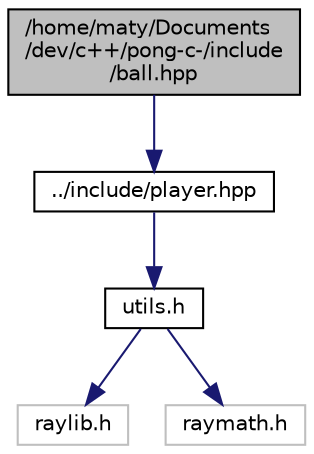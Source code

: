 digraph "/home/maty/Documents/dev/c++/pong-c-/include/ball.hpp"
{
 // LATEX_PDF_SIZE
  edge [fontname="Helvetica",fontsize="10",labelfontname="Helvetica",labelfontsize="10"];
  node [fontname="Helvetica",fontsize="10",shape=record];
  Node1 [label="/home/maty/Documents\l/dev/c++/pong-c-/include\l/ball.hpp",height=0.2,width=0.4,color="black", fillcolor="grey75", style="filled", fontcolor="black",tooltip="This file contains the ball class."];
  Node1 -> Node2 [color="midnightblue",fontsize="10",style="solid"];
  Node2 [label="../include/player.hpp",height=0.2,width=0.4,color="black", fillcolor="white", style="filled",URL="$player_8hpp.html",tooltip="This file contains the player class."];
  Node2 -> Node3 [color="midnightblue",fontsize="10",style="solid"];
  Node3 [label="utils.h",height=0.2,width=0.4,color="black", fillcolor="white", style="filled",URL="$utils_8h.html",tooltip="This is a simple utility library."];
  Node3 -> Node4 [color="midnightblue",fontsize="10",style="solid"];
  Node4 [label="raylib.h",height=0.2,width=0.4,color="grey75", fillcolor="white", style="filled",tooltip=" "];
  Node3 -> Node5 [color="midnightblue",fontsize="10",style="solid"];
  Node5 [label="raymath.h",height=0.2,width=0.4,color="grey75", fillcolor="white", style="filled",tooltip=" "];
}
